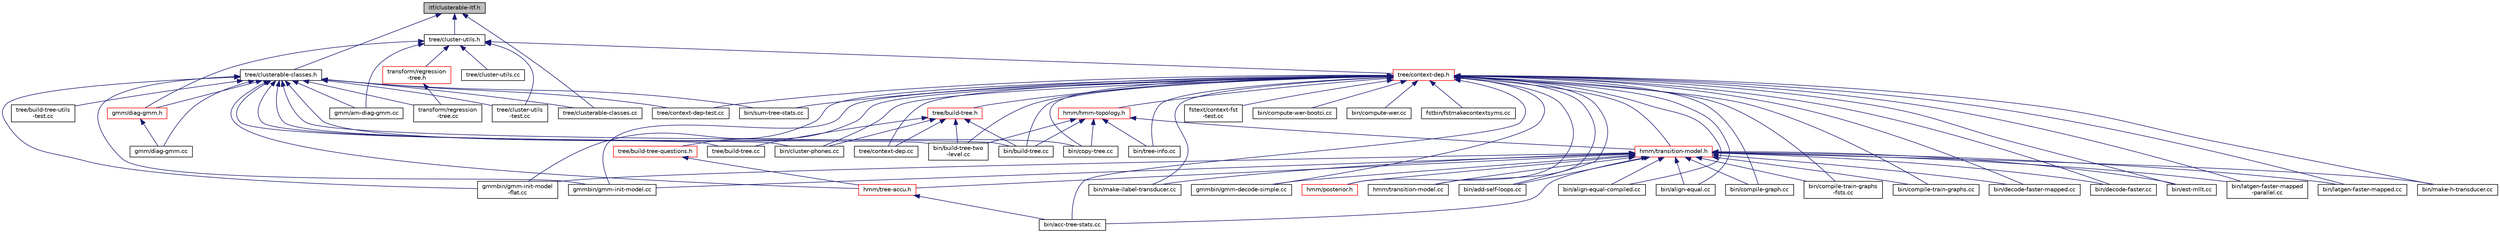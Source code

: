 digraph "itf/clusterable-itf.h"
{
  edge [fontname="Helvetica",fontsize="10",labelfontname="Helvetica",labelfontsize="10"];
  node [fontname="Helvetica",fontsize="10",shape=record];
  Node25 [label="itf/clusterable-itf.h",height=0.2,width=0.4,color="black", fillcolor="grey75", style="filled", fontcolor="black"];
  Node25 -> Node26 [dir="back",color="midnightblue",fontsize="10",style="solid",fontname="Helvetica"];
  Node26 [label="tree/cluster-utils.h",height=0.2,width=0.4,color="black", fillcolor="white", style="filled",URL="$cluster-utils_8h.html"];
  Node26 -> Node27 [dir="back",color="midnightblue",fontsize="10",style="solid",fontname="Helvetica"];
  Node27 [label="tree/context-dep.h",height=0.2,width=0.4,color="red", fillcolor="white", style="filled",URL="$context-dep_8h.html"];
  Node27 -> Node28 [dir="back",color="midnightblue",fontsize="10",style="solid",fontname="Helvetica"];
  Node28 [label="tree/build-tree-questions.h",height=0.2,width=0.4,color="red", fillcolor="white", style="filled",URL="$build-tree-questions_8h.html"];
  Node28 -> Node44 [dir="back",color="midnightblue",fontsize="10",style="solid",fontname="Helvetica"];
  Node44 [label="hmm/tree-accu.h",height=0.2,width=0.4,color="red", fillcolor="white", style="filled",URL="$tree-accu_8h.html"];
  Node44 -> Node40 [dir="back",color="midnightblue",fontsize="10",style="solid",fontname="Helvetica"];
  Node40 [label="bin/acc-tree-stats.cc",height=0.2,width=0.4,color="black", fillcolor="white", style="filled",URL="$acc-tree-stats_8cc.html"];
  Node27 -> Node31 [dir="back",color="midnightblue",fontsize="10",style="solid",fontname="Helvetica"];
  Node31 [label="tree/build-tree.h",height=0.2,width=0.4,color="red", fillcolor="white", style="filled",URL="$build-tree_8h.html"];
  Node31 -> Node33 [dir="back",color="midnightblue",fontsize="10",style="solid",fontname="Helvetica"];
  Node33 [label="tree/build-tree.cc",height=0.2,width=0.4,color="black", fillcolor="white", style="filled",URL="$tree_2build-tree_8cc.html"];
  Node31 -> Node34 [dir="back",color="midnightblue",fontsize="10",style="solid",fontname="Helvetica"];
  Node34 [label="tree/context-dep.cc",height=0.2,width=0.4,color="black", fillcolor="white", style="filled",URL="$context-dep_8cc.html"];
  Node31 -> Node35 [dir="back",color="midnightblue",fontsize="10",style="solid",fontname="Helvetica"];
  Node35 [label="bin/build-tree-two\l-level.cc",height=0.2,width=0.4,color="black", fillcolor="white", style="filled",URL="$build-tree-two-level_8cc.html"];
  Node31 -> Node36 [dir="back",color="midnightblue",fontsize="10",style="solid",fontname="Helvetica"];
  Node36 [label="bin/build-tree.cc",height=0.2,width=0.4,color="black", fillcolor="white", style="filled",URL="$bin_2build-tree_8cc.html"];
  Node31 -> Node37 [dir="back",color="midnightblue",fontsize="10",style="solid",fontname="Helvetica"];
  Node37 [label="bin/cluster-phones.cc",height=0.2,width=0.4,color="black", fillcolor="white", style="filled",URL="$cluster-phones_8cc.html"];
  Node27 -> Node51 [dir="back",color="midnightblue",fontsize="10",style="solid",fontname="Helvetica"];
  Node51 [label="tree/context-dep-test.cc",height=0.2,width=0.4,color="black", fillcolor="white", style="filled",URL="$context-dep-test_8cc.html"];
  Node27 -> Node34 [dir="back",color="midnightblue",fontsize="10",style="solid",fontname="Helvetica"];
  Node27 -> Node52 [dir="back",color="midnightblue",fontsize="10",style="solid",fontname="Helvetica"];
  Node52 [label="hmm/transition-model.h",height=0.2,width=0.4,color="red", fillcolor="white", style="filled",URL="$transition-model_8h.html"];
  Node52 -> Node83 [dir="back",color="midnightblue",fontsize="10",style="solid",fontname="Helvetica"];
  Node83 [label="hmm/posterior.h",height=0.2,width=0.4,color="red", fillcolor="white", style="filled",URL="$posterior_8h.html"];
  Node52 -> Node44 [dir="back",color="midnightblue",fontsize="10",style="solid",fontname="Helvetica"];
  Node52 -> Node368 [dir="back",color="midnightblue",fontsize="10",style="solid",fontname="Helvetica"];
  Node368 [label="hmm/transition-model.cc",height=0.2,width=0.4,color="black", fillcolor="white", style="filled",URL="$transition-model_8cc.html"];
  Node52 -> Node40 [dir="back",color="midnightblue",fontsize="10",style="solid",fontname="Helvetica"];
  Node52 -> Node351 [dir="back",color="midnightblue",fontsize="10",style="solid",fontname="Helvetica"];
  Node351 [label="bin/add-self-loops.cc",height=0.2,width=0.4,color="black", fillcolor="white", style="filled",URL="$add-self-loops_8cc.html"];
  Node52 -> Node387 [dir="back",color="midnightblue",fontsize="10",style="solid",fontname="Helvetica"];
  Node387 [label="bin/align-equal-compiled.cc",height=0.2,width=0.4,color="black", fillcolor="white", style="filled",URL="$align-equal-compiled_8cc.html"];
  Node52 -> Node388 [dir="back",color="midnightblue",fontsize="10",style="solid",fontname="Helvetica"];
  Node388 [label="bin/align-equal.cc",height=0.2,width=0.4,color="black", fillcolor="white", style="filled",URL="$align-equal_8cc.html"];
  Node52 -> Node356 [dir="back",color="midnightblue",fontsize="10",style="solid",fontname="Helvetica"];
  Node356 [label="bin/compile-graph.cc",height=0.2,width=0.4,color="black", fillcolor="white", style="filled",URL="$compile-graph_8cc.html"];
  Node52 -> Node389 [dir="back",color="midnightblue",fontsize="10",style="solid",fontname="Helvetica"];
  Node389 [label="bin/compile-train-graphs\l-fsts.cc",height=0.2,width=0.4,color="black", fillcolor="white", style="filled",URL="$compile-train-graphs-fsts_8cc.html"];
  Node52 -> Node390 [dir="back",color="midnightblue",fontsize="10",style="solid",fontname="Helvetica"];
  Node390 [label="bin/compile-train-graphs.cc",height=0.2,width=0.4,color="black", fillcolor="white", style="filled",URL="$compile-train-graphs_8cc.html"];
  Node52 -> Node371 [dir="back",color="midnightblue",fontsize="10",style="solid",fontname="Helvetica"];
  Node371 [label="bin/decode-faster-mapped.cc",height=0.2,width=0.4,color="black", fillcolor="white", style="filled",URL="$decode-faster-mapped_8cc.html"];
  Node52 -> Node372 [dir="back",color="midnightblue",fontsize="10",style="solid",fontname="Helvetica"];
  Node372 [label="bin/decode-faster.cc",height=0.2,width=0.4,color="black", fillcolor="white", style="filled",URL="$decode-faster_8cc.html"];
  Node52 -> Node407 [dir="back",color="midnightblue",fontsize="10",style="solid",fontname="Helvetica"];
  Node407 [label="bin/est-mllt.cc",height=0.2,width=0.4,color="black", fillcolor="white", style="filled",URL="$est-mllt_8cc.html"];
  Node52 -> Node373 [dir="back",color="midnightblue",fontsize="10",style="solid",fontname="Helvetica"];
  Node373 [label="bin/latgen-faster-mapped\l-parallel.cc",height=0.2,width=0.4,color="black", fillcolor="white", style="filled",URL="$latgen-faster-mapped-parallel_8cc.html"];
  Node52 -> Node374 [dir="back",color="midnightblue",fontsize="10",style="solid",fontname="Helvetica"];
  Node374 [label="bin/latgen-faster-mapped.cc",height=0.2,width=0.4,color="black", fillcolor="white", style="filled",URL="$latgen-faster-mapped_8cc.html"];
  Node52 -> Node357 [dir="back",color="midnightblue",fontsize="10",style="solid",fontname="Helvetica"];
  Node357 [label="bin/make-h-transducer.cc",height=0.2,width=0.4,color="black", fillcolor="white", style="filled",URL="$make-h-transducer_8cc.html"];
  Node52 -> Node358 [dir="back",color="midnightblue",fontsize="10",style="solid",fontname="Helvetica"];
  Node358 [label="bin/make-ilabel-transducer.cc",height=0.2,width=0.4,color="black", fillcolor="white", style="filled",URL="$make-ilabel-transducer_8cc.html"];
  Node52 -> Node67 [dir="back",color="midnightblue",fontsize="10",style="solid",fontname="Helvetica"];
  Node67 [label="gmmbin/gmm-decode-simple.cc",height=0.2,width=0.4,color="black", fillcolor="white", style="filled",URL="$gmm-decode-simple_8cc.html"];
  Node52 -> Node42 [dir="back",color="midnightblue",fontsize="10",style="solid",fontname="Helvetica"];
  Node42 [label="gmmbin/gmm-init-model\l-flat.cc",height=0.2,width=0.4,color="black", fillcolor="white", style="filled",URL="$gmm-init-model-flat_8cc.html"];
  Node52 -> Node43 [dir="back",color="midnightblue",fontsize="10",style="solid",fontname="Helvetica"];
  Node43 [label="gmmbin/gmm-init-model.cc",height=0.2,width=0.4,color="black", fillcolor="white", style="filled",URL="$gmm-init-model_8cc.html"];
  Node27 -> Node495 [dir="back",color="midnightblue",fontsize="10",style="solid",fontname="Helvetica"];
  Node495 [label="hmm/hmm-topology.h",height=0.2,width=0.4,color="red", fillcolor="white", style="filled",URL="$hmm-topology_8h.html"];
  Node495 -> Node52 [dir="back",color="midnightblue",fontsize="10",style="solid",fontname="Helvetica"];
  Node495 -> Node35 [dir="back",color="midnightblue",fontsize="10",style="solid",fontname="Helvetica"];
  Node495 -> Node36 [dir="back",color="midnightblue",fontsize="10",style="solid",fontname="Helvetica"];
  Node495 -> Node497 [dir="back",color="midnightblue",fontsize="10",style="solid",fontname="Helvetica"];
  Node497 [label="bin/copy-tree.cc",height=0.2,width=0.4,color="black", fillcolor="white", style="filled",URL="$copy-tree_8cc.html"];
  Node495 -> Node498 [dir="back",color="midnightblue",fontsize="10",style="solid",fontname="Helvetica"];
  Node498 [label="bin/tree-info.cc",height=0.2,width=0.4,color="black", fillcolor="white", style="filled",URL="$tree-info_8cc.html"];
  Node27 -> Node83 [dir="back",color="midnightblue",fontsize="10",style="solid",fontname="Helvetica"];
  Node27 -> Node499 [dir="back",color="midnightblue",fontsize="10",style="solid",fontname="Helvetica"];
  Node499 [label="fstext/context-fst\l-test.cc",height=0.2,width=0.4,color="black", fillcolor="white", style="filled",URL="$context-fst-test_8cc.html"];
  Node27 -> Node368 [dir="back",color="midnightblue",fontsize="10",style="solid",fontname="Helvetica"];
  Node27 -> Node40 [dir="back",color="midnightblue",fontsize="10",style="solid",fontname="Helvetica"];
  Node27 -> Node351 [dir="back",color="midnightblue",fontsize="10",style="solid",fontname="Helvetica"];
  Node27 -> Node387 [dir="back",color="midnightblue",fontsize="10",style="solid",fontname="Helvetica"];
  Node27 -> Node388 [dir="back",color="midnightblue",fontsize="10",style="solid",fontname="Helvetica"];
  Node27 -> Node35 [dir="back",color="midnightblue",fontsize="10",style="solid",fontname="Helvetica"];
  Node27 -> Node36 [dir="back",color="midnightblue",fontsize="10",style="solid",fontname="Helvetica"];
  Node27 -> Node37 [dir="back",color="midnightblue",fontsize="10",style="solid",fontname="Helvetica"];
  Node27 -> Node356 [dir="back",color="midnightblue",fontsize="10",style="solid",fontname="Helvetica"];
  Node27 -> Node389 [dir="back",color="midnightblue",fontsize="10",style="solid",fontname="Helvetica"];
  Node27 -> Node390 [dir="back",color="midnightblue",fontsize="10",style="solid",fontname="Helvetica"];
  Node27 -> Node500 [dir="back",color="midnightblue",fontsize="10",style="solid",fontname="Helvetica"];
  Node500 [label="bin/compute-wer-bootci.cc",height=0.2,width=0.4,color="black", fillcolor="white", style="filled",URL="$compute-wer-bootci_8cc.html"];
  Node27 -> Node501 [dir="back",color="midnightblue",fontsize="10",style="solid",fontname="Helvetica"];
  Node501 [label="bin/compute-wer.cc",height=0.2,width=0.4,color="black", fillcolor="white", style="filled",URL="$compute-wer_8cc.html"];
  Node27 -> Node497 [dir="back",color="midnightblue",fontsize="10",style="solid",fontname="Helvetica"];
  Node27 -> Node371 [dir="back",color="midnightblue",fontsize="10",style="solid",fontname="Helvetica"];
  Node27 -> Node372 [dir="back",color="midnightblue",fontsize="10",style="solid",fontname="Helvetica"];
  Node27 -> Node407 [dir="back",color="midnightblue",fontsize="10",style="solid",fontname="Helvetica"];
  Node27 -> Node373 [dir="back",color="midnightblue",fontsize="10",style="solid",fontname="Helvetica"];
  Node27 -> Node374 [dir="back",color="midnightblue",fontsize="10",style="solid",fontname="Helvetica"];
  Node27 -> Node357 [dir="back",color="midnightblue",fontsize="10",style="solid",fontname="Helvetica"];
  Node27 -> Node358 [dir="back",color="midnightblue",fontsize="10",style="solid",fontname="Helvetica"];
  Node27 -> Node41 [dir="back",color="midnightblue",fontsize="10",style="solid",fontname="Helvetica"];
  Node41 [label="bin/sum-tree-stats.cc",height=0.2,width=0.4,color="black", fillcolor="white", style="filled",URL="$sum-tree-stats_8cc.html"];
  Node27 -> Node498 [dir="back",color="midnightblue",fontsize="10",style="solid",fontname="Helvetica"];
  Node27 -> Node502 [dir="back",color="midnightblue",fontsize="10",style="solid",fontname="Helvetica"];
  Node502 [label="fstbin/fstmakecontextsyms.cc",height=0.2,width=0.4,color="black", fillcolor="white", style="filled",URL="$fstmakecontextsyms_8cc.html"];
  Node27 -> Node67 [dir="back",color="midnightblue",fontsize="10",style="solid",fontname="Helvetica"];
  Node27 -> Node42 [dir="back",color="midnightblue",fontsize="10",style="solid",fontname="Helvetica"];
  Node27 -> Node43 [dir="back",color="midnightblue",fontsize="10",style="solid",fontname="Helvetica"];
  Node26 -> Node503 [dir="back",color="midnightblue",fontsize="10",style="solid",fontname="Helvetica"];
  Node503 [label="tree/cluster-utils\l-test.cc",height=0.2,width=0.4,color="black", fillcolor="white", style="filled",URL="$cluster-utils-test_8cc.html"];
  Node26 -> Node504 [dir="back",color="midnightblue",fontsize="10",style="solid",fontname="Helvetica"];
  Node504 [label="tree/cluster-utils.cc",height=0.2,width=0.4,color="black", fillcolor="white", style="filled",URL="$cluster-utils_8cc.html"];
  Node26 -> Node505 [dir="back",color="midnightblue",fontsize="10",style="solid",fontname="Helvetica"];
  Node505 [label="gmm/diag-gmm.h",height=0.2,width=0.4,color="red", fillcolor="white", style="filled",URL="$diag-gmm_8h.html"];
  Node505 -> Node570 [dir="back",color="midnightblue",fontsize="10",style="solid",fontname="Helvetica"];
  Node570 [label="gmm/diag-gmm.cc",height=0.2,width=0.4,color="black", fillcolor="white", style="filled",URL="$diag-gmm_8cc.html"];
  Node26 -> Node517 [dir="back",color="midnightblue",fontsize="10",style="solid",fontname="Helvetica"];
  Node517 [label="gmm/am-diag-gmm.cc",height=0.2,width=0.4,color="black", fillcolor="white", style="filled",URL="$am-diag-gmm_8cc.html"];
  Node26 -> Node518 [dir="back",color="midnightblue",fontsize="10",style="solid",fontname="Helvetica"];
  Node518 [label="transform/regression\l-tree.h",height=0.2,width=0.4,color="red", fillcolor="white", style="filled",URL="$regression-tree_8h.html"];
  Node518 -> Node527 [dir="back",color="midnightblue",fontsize="10",style="solid",fontname="Helvetica"];
  Node527 [label="transform/regression\l-tree.cc",height=0.2,width=0.4,color="black", fillcolor="white", style="filled",URL="$regression-tree_8cc.html"];
  Node25 -> Node591 [dir="back",color="midnightblue",fontsize="10",style="solid",fontname="Helvetica"];
  Node591 [label="tree/clusterable-classes.h",height=0.2,width=0.4,color="black", fillcolor="white", style="filled",URL="$clusterable-classes_8h.html"];
  Node591 -> Node38 [dir="back",color="midnightblue",fontsize="10",style="solid",fontname="Helvetica"];
  Node38 [label="tree/build-tree-utils\l-test.cc",height=0.2,width=0.4,color="black", fillcolor="white", style="filled",URL="$build-tree-utils-test_8cc.html"];
  Node591 -> Node33 [dir="back",color="midnightblue",fontsize="10",style="solid",fontname="Helvetica"];
  Node591 -> Node503 [dir="back",color="midnightblue",fontsize="10",style="solid",fontname="Helvetica"];
  Node591 -> Node592 [dir="back",color="midnightblue",fontsize="10",style="solid",fontname="Helvetica"];
  Node592 [label="tree/clusterable-classes.cc",height=0.2,width=0.4,color="black", fillcolor="white", style="filled",URL="$clusterable-classes_8cc.html"];
  Node591 -> Node51 [dir="back",color="midnightblue",fontsize="10",style="solid",fontname="Helvetica"];
  Node591 -> Node505 [dir="back",color="midnightblue",fontsize="10",style="solid",fontname="Helvetica"];
  Node591 -> Node517 [dir="back",color="midnightblue",fontsize="10",style="solid",fontname="Helvetica"];
  Node591 -> Node570 [dir="back",color="midnightblue",fontsize="10",style="solid",fontname="Helvetica"];
  Node591 -> Node527 [dir="back",color="midnightblue",fontsize="10",style="solid",fontname="Helvetica"];
  Node591 -> Node44 [dir="back",color="midnightblue",fontsize="10",style="solid",fontname="Helvetica"];
  Node591 -> Node35 [dir="back",color="midnightblue",fontsize="10",style="solid",fontname="Helvetica"];
  Node591 -> Node36 [dir="back",color="midnightblue",fontsize="10",style="solid",fontname="Helvetica"];
  Node591 -> Node37 [dir="back",color="midnightblue",fontsize="10",style="solid",fontname="Helvetica"];
  Node591 -> Node497 [dir="back",color="midnightblue",fontsize="10",style="solid",fontname="Helvetica"];
  Node591 -> Node41 [dir="back",color="midnightblue",fontsize="10",style="solid",fontname="Helvetica"];
  Node591 -> Node42 [dir="back",color="midnightblue",fontsize="10",style="solid",fontname="Helvetica"];
  Node591 -> Node43 [dir="back",color="midnightblue",fontsize="10",style="solid",fontname="Helvetica"];
  Node25 -> Node592 [dir="back",color="midnightblue",fontsize="10",style="solid",fontname="Helvetica"];
}
